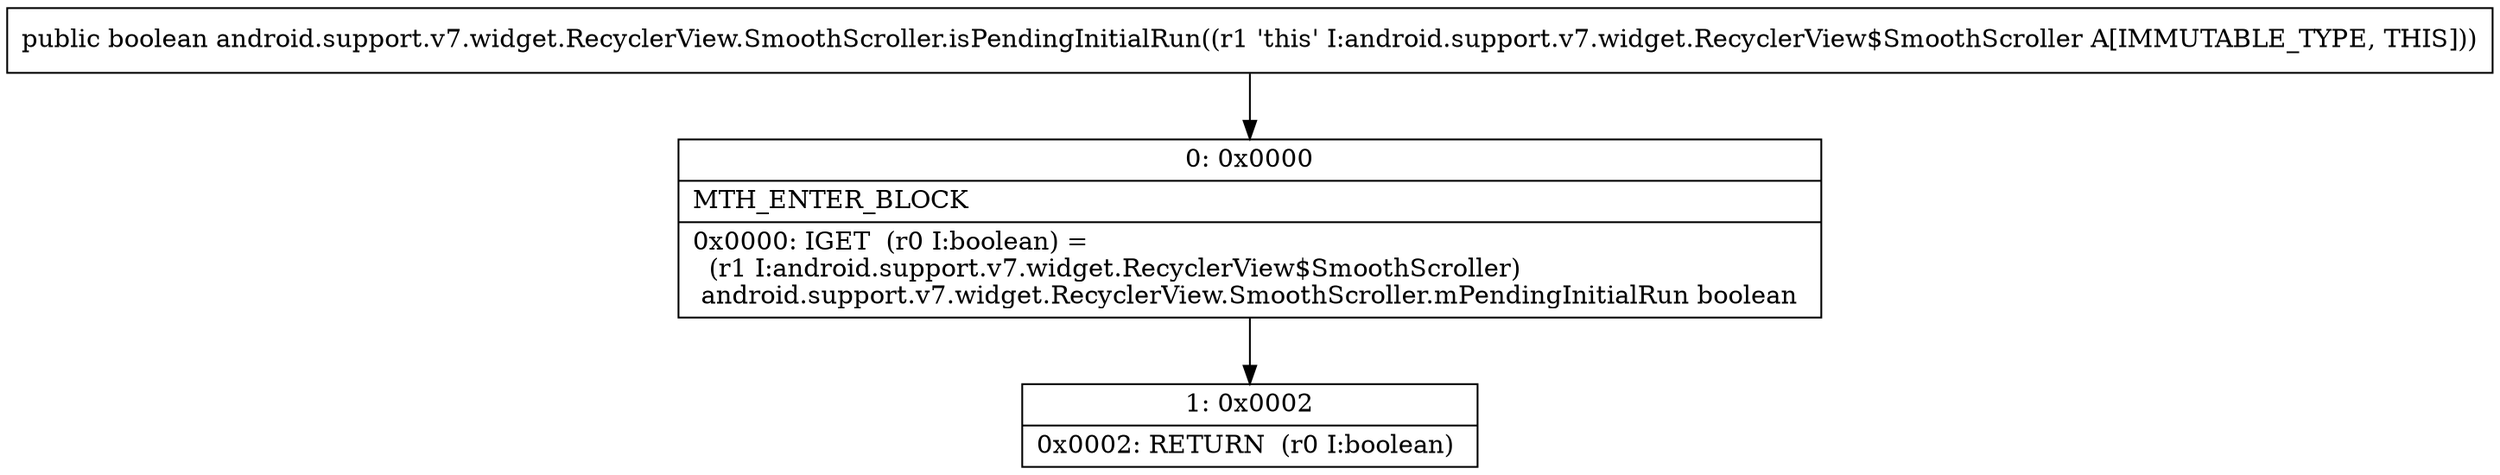 digraph "CFG forandroid.support.v7.widget.RecyclerView.SmoothScroller.isPendingInitialRun()Z" {
Node_0 [shape=record,label="{0\:\ 0x0000|MTH_ENTER_BLOCK\l|0x0000: IGET  (r0 I:boolean) = \l  (r1 I:android.support.v7.widget.RecyclerView$SmoothScroller)\l android.support.v7.widget.RecyclerView.SmoothScroller.mPendingInitialRun boolean \l}"];
Node_1 [shape=record,label="{1\:\ 0x0002|0x0002: RETURN  (r0 I:boolean) \l}"];
MethodNode[shape=record,label="{public boolean android.support.v7.widget.RecyclerView.SmoothScroller.isPendingInitialRun((r1 'this' I:android.support.v7.widget.RecyclerView$SmoothScroller A[IMMUTABLE_TYPE, THIS])) }"];
MethodNode -> Node_0;
Node_0 -> Node_1;
}

